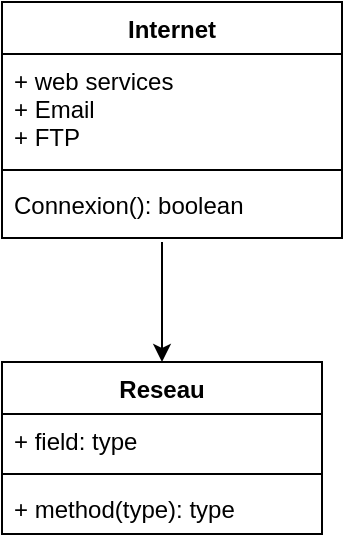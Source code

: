 <mxfile version="20.0.4" type="device"><diagram id="7ZfU6V8iGFr-HU0Nsp9j" name="Page-1"><mxGraphModel dx="968" dy="531" grid="1" gridSize="10" guides="1" tooltips="1" connect="1" arrows="1" fold="1" page="1" pageScale="1" pageWidth="827" pageHeight="1169" math="0" shadow="0"><root><mxCell id="0"/><mxCell id="1" parent="0"/><mxCell id="_VPtLsrUpiydrSgxsnBe-1" value="Internet" style="swimlane;fontStyle=1;align=center;verticalAlign=top;childLayout=stackLayout;horizontal=1;startSize=26;horizontalStack=0;resizeParent=1;resizeParentMax=0;resizeLast=0;collapsible=1;marginBottom=0;" vertex="1" parent="1"><mxGeometry x="40" y="40" width="170" height="118" as="geometry"/></mxCell><mxCell id="_VPtLsrUpiydrSgxsnBe-2" value="+ web services&#10;+ Email&#10;+ FTP" style="text;strokeColor=none;fillColor=none;align=left;verticalAlign=top;spacingLeft=4;spacingRight=4;overflow=hidden;rotatable=0;points=[[0,0.5],[1,0.5]];portConstraint=eastwest;" vertex="1" parent="_VPtLsrUpiydrSgxsnBe-1"><mxGeometry y="26" width="170" height="54" as="geometry"/></mxCell><mxCell id="_VPtLsrUpiydrSgxsnBe-3" value="" style="line;strokeWidth=1;fillColor=none;align=left;verticalAlign=middle;spacingTop=-1;spacingLeft=3;spacingRight=3;rotatable=0;labelPosition=right;points=[];portConstraint=eastwest;" vertex="1" parent="_VPtLsrUpiydrSgxsnBe-1"><mxGeometry y="80" width="170" height="8" as="geometry"/></mxCell><mxCell id="_VPtLsrUpiydrSgxsnBe-4" value="Connexion(): boolean" style="text;strokeColor=none;fillColor=none;align=left;verticalAlign=top;spacingLeft=4;spacingRight=4;overflow=hidden;rotatable=0;points=[[0,0.5],[1,0.5]];portConstraint=eastwest;" vertex="1" parent="_VPtLsrUpiydrSgxsnBe-1"><mxGeometry y="88" width="170" height="30" as="geometry"/></mxCell><mxCell id="_VPtLsrUpiydrSgxsnBe-5" value="Reseau" style="swimlane;fontStyle=1;align=center;verticalAlign=top;childLayout=stackLayout;horizontal=1;startSize=26;horizontalStack=0;resizeParent=1;resizeParentMax=0;resizeLast=0;collapsible=1;marginBottom=0;" vertex="1" parent="1"><mxGeometry x="40" y="220" width="160" height="86" as="geometry"/></mxCell><mxCell id="_VPtLsrUpiydrSgxsnBe-6" value="+ field: type" style="text;strokeColor=none;fillColor=none;align=left;verticalAlign=top;spacingLeft=4;spacingRight=4;overflow=hidden;rotatable=0;points=[[0,0.5],[1,0.5]];portConstraint=eastwest;" vertex="1" parent="_VPtLsrUpiydrSgxsnBe-5"><mxGeometry y="26" width="160" height="26" as="geometry"/></mxCell><mxCell id="_VPtLsrUpiydrSgxsnBe-7" value="" style="line;strokeWidth=1;fillColor=none;align=left;verticalAlign=middle;spacingTop=-1;spacingLeft=3;spacingRight=3;rotatable=0;labelPosition=right;points=[];portConstraint=eastwest;" vertex="1" parent="_VPtLsrUpiydrSgxsnBe-5"><mxGeometry y="52" width="160" height="8" as="geometry"/></mxCell><mxCell id="_VPtLsrUpiydrSgxsnBe-8" value="+ method(type): type" style="text;strokeColor=none;fillColor=none;align=left;verticalAlign=top;spacingLeft=4;spacingRight=4;overflow=hidden;rotatable=0;points=[[0,0.5],[1,0.5]];portConstraint=eastwest;" vertex="1" parent="_VPtLsrUpiydrSgxsnBe-5"><mxGeometry y="60" width="160" height="26" as="geometry"/></mxCell><mxCell id="_VPtLsrUpiydrSgxsnBe-10" value="" style="endArrow=classic;html=1;rounded=0;entryX=0.5;entryY=0;entryDx=0;entryDy=0;" edge="1" parent="1" target="_VPtLsrUpiydrSgxsnBe-5"><mxGeometry width="50" height="50" relative="1" as="geometry"><mxPoint x="120" y="160" as="sourcePoint"/><mxPoint x="510" y="240" as="targetPoint"/></mxGeometry></mxCell></root></mxGraphModel></diagram></mxfile>